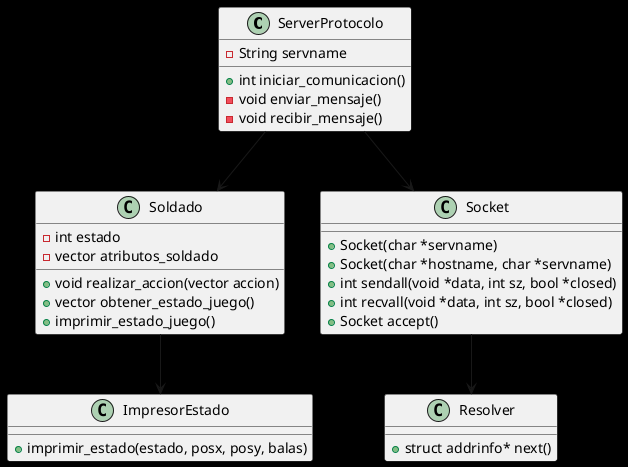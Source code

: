 @startuml
'https://plantuml.com/class-diagram
skinparam backgroundColor #000000
class ServerProtocolo {
- String servname
+ int iniciar_comunicacion()
- void enviar_mensaje()
- void recibir_mensaje()
}

class Soldado {
- int estado
- vector atributos_soldado

+ void realizar_accion(vector accion)
+ vector obtener_estado_juego()
+ imprimir_estado_juego()
}

class Socket {
+ Socket(char *servname)
+ Socket(char *hostname, char *servname)
+ int sendall(void *data, int sz, bool *closed)
+ int recvall(void *data, int sz, bool *closed)
+ Socket accept()
}

class Resolver {
+ struct addrinfo* next()
}

class ImpresorEstado {
+ imprimir_estado(estado, posx, posy, balas)
}

ServerProtocolo --> Socket
ServerProtocolo --> Soldado
Socket --> Resolver
Soldado --> ImpresorEstado
@enduml